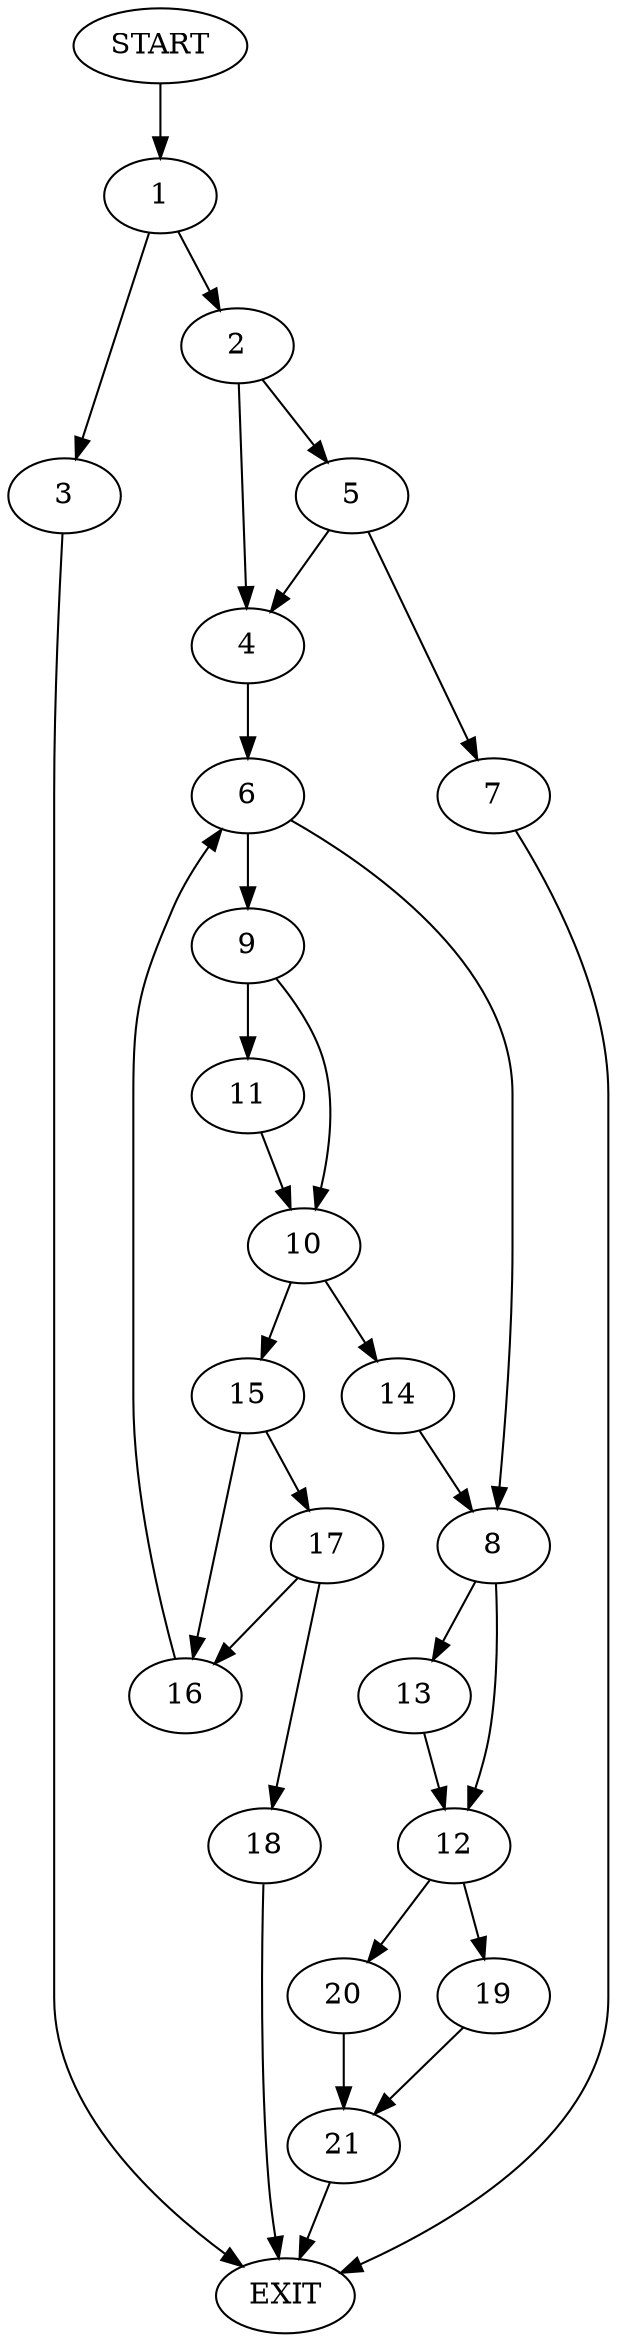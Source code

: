 digraph {
0 [label="START"]
22 [label="EXIT"]
0 -> 1
1 -> 2
1 -> 3
2 -> 4
2 -> 5
3 -> 22
4 -> 6
5 -> 4
5 -> 7
7 -> 22
6 -> 8
6 -> 9
9 -> 10
9 -> 11
8 -> 12
8 -> 13
11 -> 10
10 -> 14
10 -> 15
14 -> 8
15 -> 16
15 -> 17
16 -> 6
17 -> 16
17 -> 18
18 -> 22
13 -> 12
12 -> 19
12 -> 20
20 -> 21
19 -> 21
21 -> 22
}
